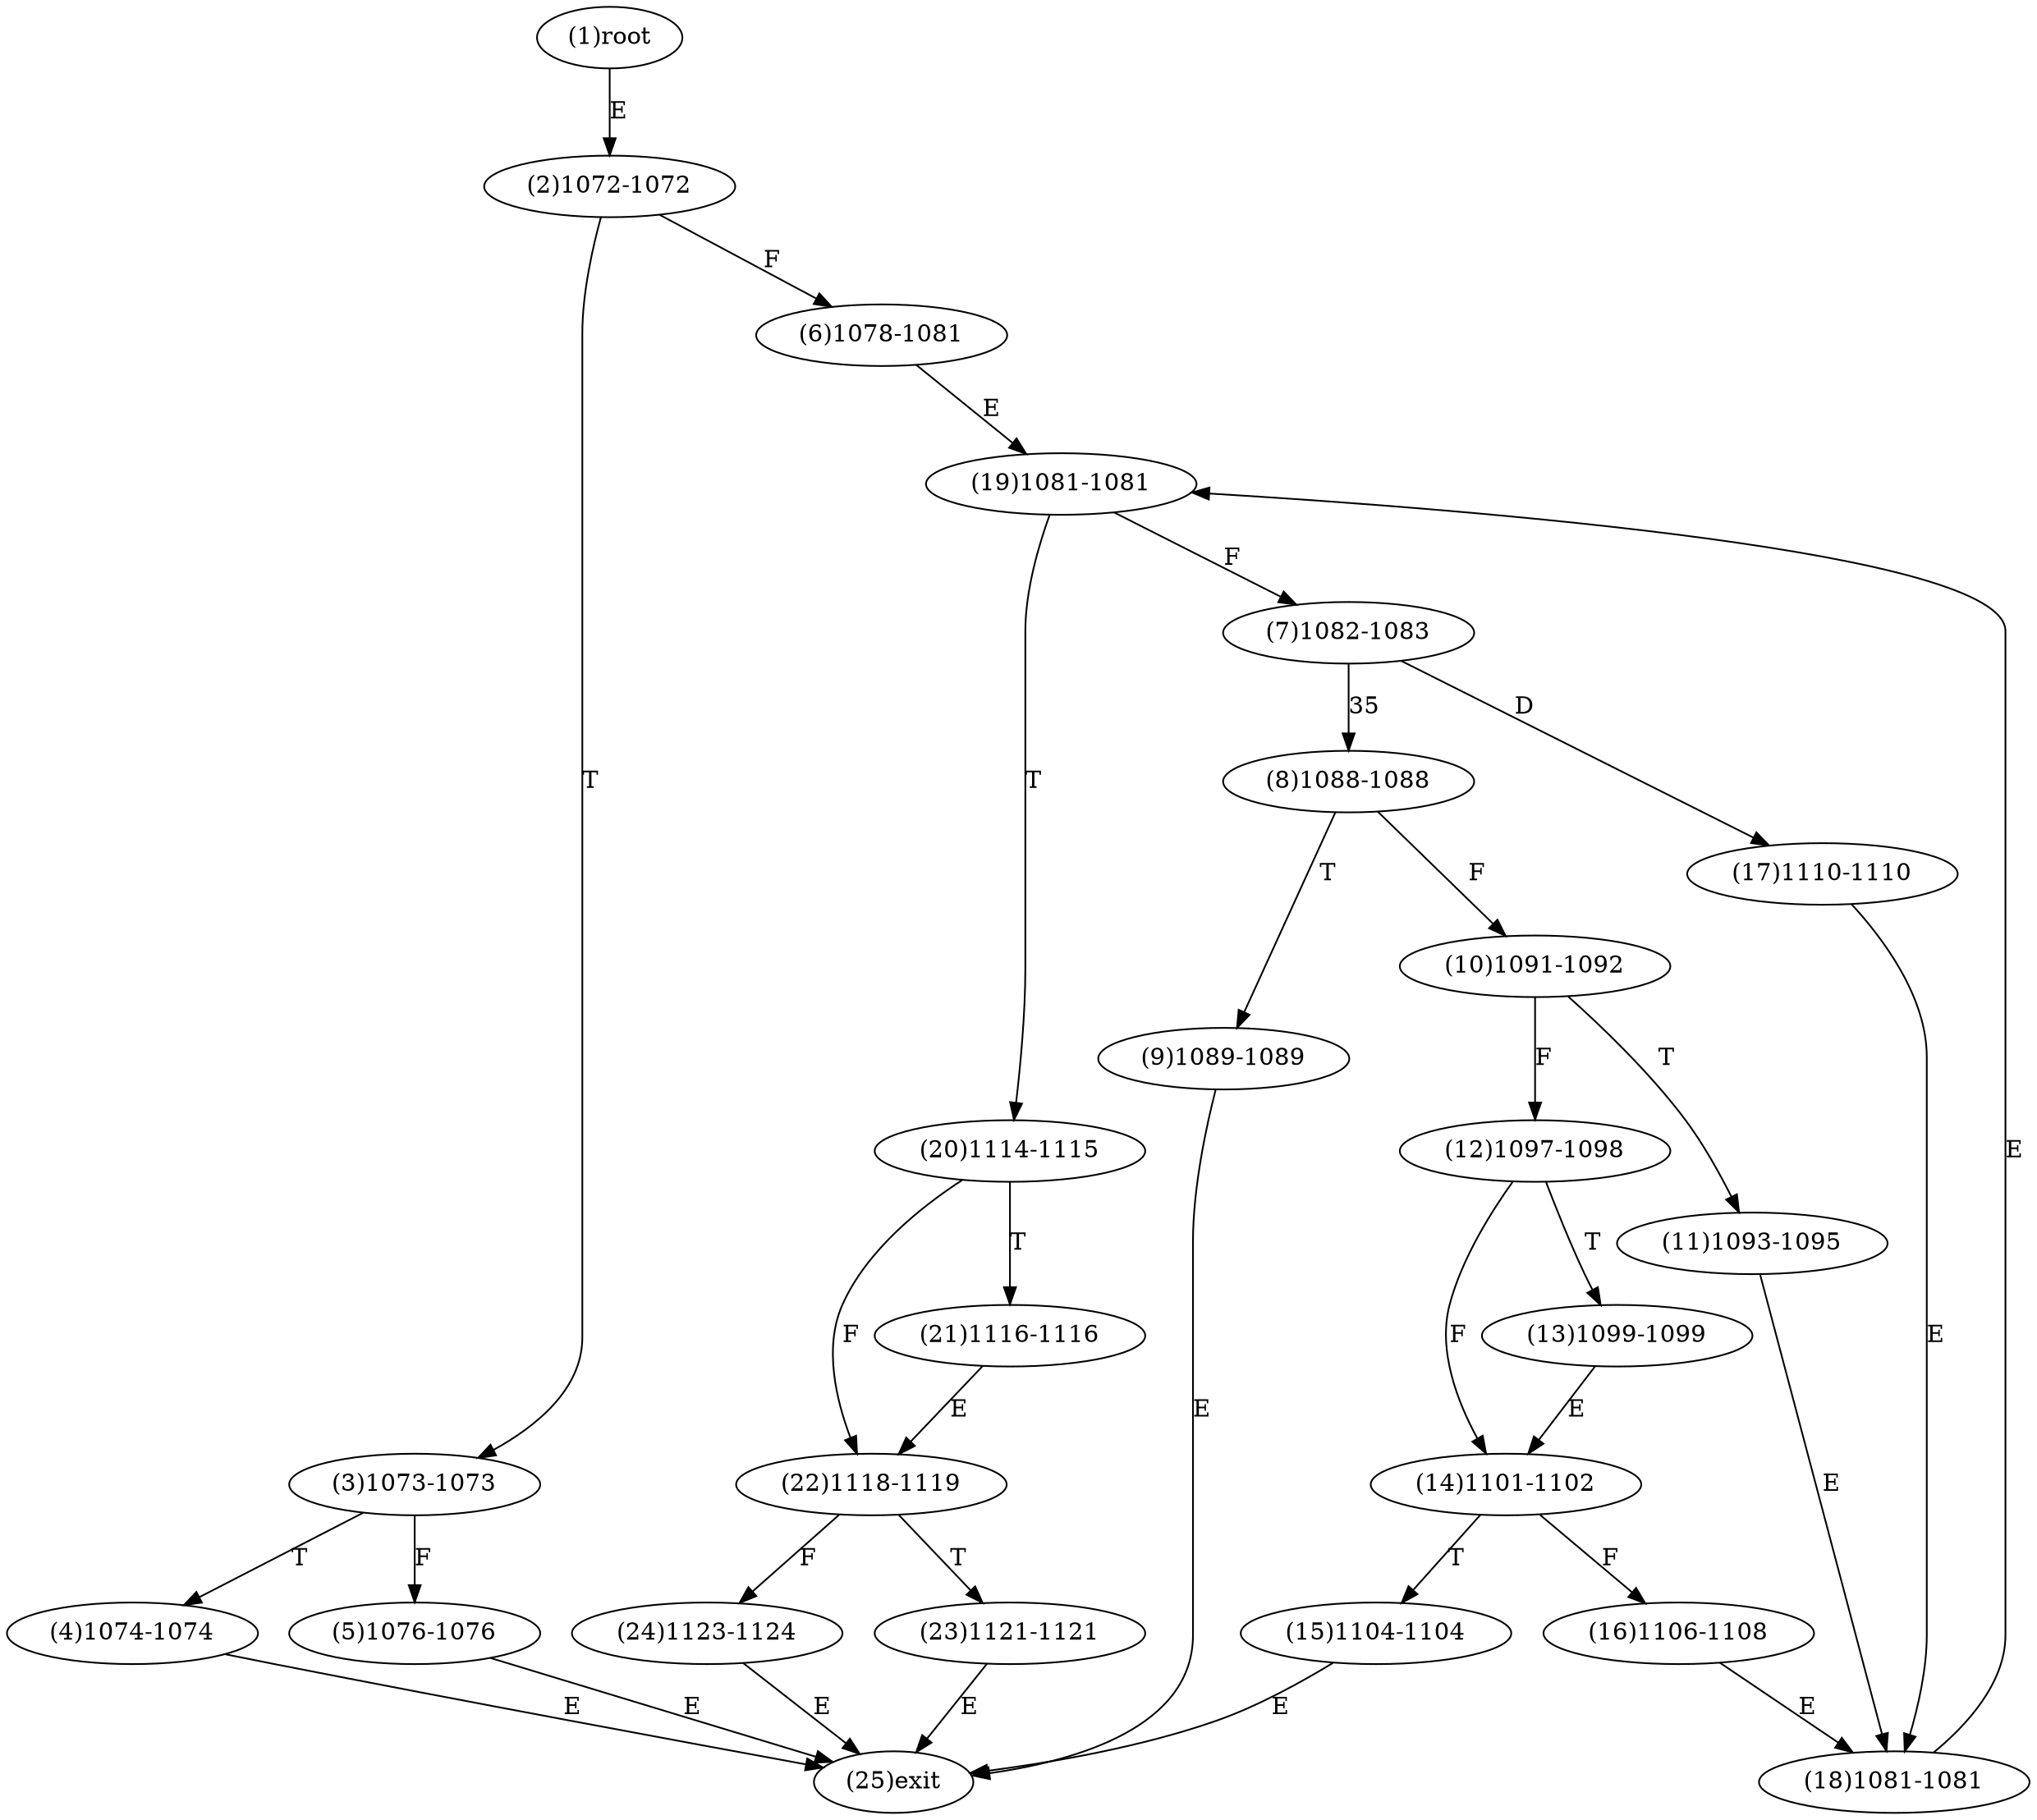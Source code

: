 digraph "" { 
1[ label="(1)root"];
2[ label="(2)1072-1072"];
3[ label="(3)1073-1073"];
4[ label="(4)1074-1074"];
5[ label="(5)1076-1076"];
6[ label="(6)1078-1081"];
7[ label="(7)1082-1083"];
8[ label="(8)1088-1088"];
9[ label="(9)1089-1089"];
10[ label="(10)1091-1092"];
11[ label="(11)1093-1095"];
12[ label="(12)1097-1098"];
13[ label="(13)1099-1099"];
14[ label="(14)1101-1102"];
15[ label="(15)1104-1104"];
17[ label="(17)1110-1110"];
16[ label="(16)1106-1108"];
19[ label="(19)1081-1081"];
18[ label="(18)1081-1081"];
21[ label="(21)1116-1116"];
20[ label="(20)1114-1115"];
23[ label="(23)1121-1121"];
22[ label="(22)1118-1119"];
25[ label="(25)exit"];
24[ label="(24)1123-1124"];
1->2[ label="E"];
2->6[ label="F"];
2->3[ label="T"];
3->5[ label="F"];
3->4[ label="T"];
4->25[ label="E"];
5->25[ label="E"];
6->19[ label="E"];
7->8[ label="35"];
7->17[ label="D"];
8->10[ label="F"];
8->9[ label="T"];
9->25[ label="E"];
10->12[ label="F"];
10->11[ label="T"];
11->18[ label="E"];
12->14[ label="F"];
12->13[ label="T"];
13->14[ label="E"];
14->16[ label="F"];
14->15[ label="T"];
15->25[ label="E"];
16->18[ label="E"];
17->18[ label="E"];
18->19[ label="E"];
19->7[ label="F"];
19->20[ label="T"];
20->22[ label="F"];
20->21[ label="T"];
21->22[ label="E"];
22->24[ label="F"];
22->23[ label="T"];
23->25[ label="E"];
24->25[ label="E"];
}